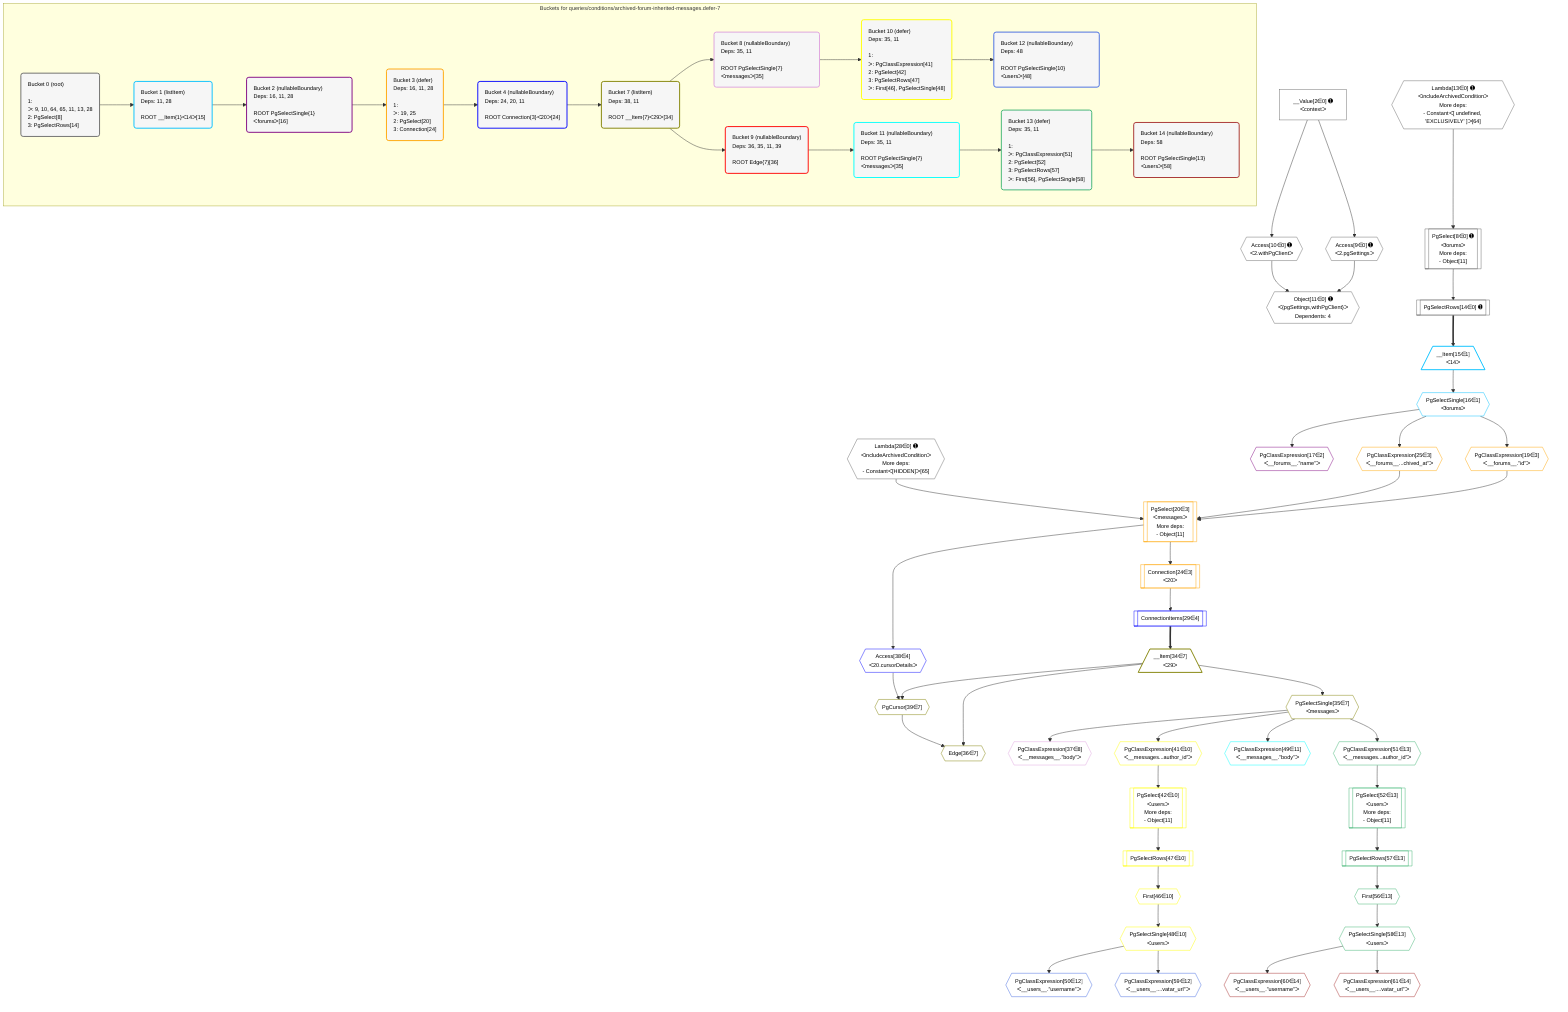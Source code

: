 %%{init: {'themeVariables': { 'fontSize': '12px'}}}%%
graph TD
    classDef path fill:#eee,stroke:#000,color:#000
    classDef plan fill:#fff,stroke-width:1px,color:#000
    classDef itemplan fill:#fff,stroke-width:2px,color:#000
    classDef unbatchedplan fill:#dff,stroke-width:1px,color:#000
    classDef sideeffectplan fill:#fcc,stroke-width:2px,color:#000
    classDef bucket fill:#f6f6f6,color:#000,stroke-width:2px,text-align:left

    subgraph "Buckets for queries/conditions/archived-forum-inherited-messages.defer-7"
    Bucket0("Bucket 0 (root)<br /><br />1: <br />ᐳ: 9, 10, 64, 65, 11, 13, 28<br />2: PgSelect[8]<br />3: PgSelectRows[14]"):::bucket
    Bucket1("Bucket 1 (listItem)<br />Deps: 11, 28<br /><br />ROOT __Item{1}ᐸ14ᐳ[15]"):::bucket
    Bucket2("Bucket 2 (nullableBoundary)<br />Deps: 16, 11, 28<br /><br />ROOT PgSelectSingle{1}ᐸforumsᐳ[16]"):::bucket
    Bucket3("Bucket 3 (defer)<br />Deps: 16, 11, 28<br /><br />1: <br />ᐳ: 19, 25<br />2: PgSelect[20]<br />3: Connection[24]"):::bucket
    Bucket4("Bucket 4 (nullableBoundary)<br />Deps: 24, 20, 11<br /><br />ROOT Connection{3}ᐸ20ᐳ[24]"):::bucket
    Bucket7("Bucket 7 (listItem)<br />Deps: 38, 11<br /><br />ROOT __Item{7}ᐸ29ᐳ[34]"):::bucket
    Bucket8("Bucket 8 (nullableBoundary)<br />Deps: 35, 11<br /><br />ROOT PgSelectSingle{7}ᐸmessagesᐳ[35]"):::bucket
    Bucket9("Bucket 9 (nullableBoundary)<br />Deps: 36, 35, 11, 39<br /><br />ROOT Edge{7}[36]"):::bucket
    Bucket10("Bucket 10 (defer)<br />Deps: 35, 11<br /><br />1: <br />ᐳ: PgClassExpression[41]<br />2: PgSelect[42]<br />3: PgSelectRows[47]<br />ᐳ: First[46], PgSelectSingle[48]"):::bucket
    Bucket11("Bucket 11 (nullableBoundary)<br />Deps: 35, 11<br /><br />ROOT PgSelectSingle{7}ᐸmessagesᐳ[35]"):::bucket
    Bucket12("Bucket 12 (nullableBoundary)<br />Deps: 48<br /><br />ROOT PgSelectSingle{10}ᐸusersᐳ[48]"):::bucket
    Bucket13("Bucket 13 (defer)<br />Deps: 35, 11<br /><br />1: <br />ᐳ: PgClassExpression[51]<br />2: PgSelect[52]<br />3: PgSelectRows[57]<br />ᐳ: First[56], PgSelectSingle[58]"):::bucket
    Bucket14("Bucket 14 (nullableBoundary)<br />Deps: 58<br /><br />ROOT PgSelectSingle{13}ᐸusersᐳ[58]"):::bucket
    end
    Bucket0 --> Bucket1
    Bucket1 --> Bucket2
    Bucket2 --> Bucket3
    Bucket3 --> Bucket4
    Bucket4 --> Bucket7
    Bucket7 --> Bucket8 & Bucket9
    Bucket8 --> Bucket10
    Bucket9 --> Bucket11
    Bucket10 --> Bucket12
    Bucket11 --> Bucket13
    Bucket13 --> Bucket14

    %% plan dependencies
    PgSelect8[["PgSelect[8∈0] ➊<br />ᐸforumsᐳ<br />More deps:<br />- Object[11]"]]:::plan
    Lambda13{{"Lambda[13∈0] ➊<br />ᐸincludeArchivedConditionᐳ<br />More deps:<br />- Constantᐸ[ undefined, 'EXCLUSIVELY' ]ᐳ[64]"}}:::plan
    Lambda13 --> PgSelect8
    Object11{{"Object[11∈0] ➊<br />ᐸ{pgSettings,withPgClient}ᐳ<br />Dependents: 4"}}:::plan
    Access9{{"Access[9∈0] ➊<br />ᐸ2.pgSettingsᐳ"}}:::plan
    Access10{{"Access[10∈0] ➊<br />ᐸ2.withPgClientᐳ"}}:::plan
    Access9 & Access10 --> Object11
    __Value2["__Value[2∈0] ➊<br />ᐸcontextᐳ"]:::plan
    __Value2 --> Access9
    __Value2 --> Access10
    PgSelectRows14[["PgSelectRows[14∈0] ➊"]]:::plan
    PgSelect8 --> PgSelectRows14
    Lambda28{{"Lambda[28∈0] ➊<br />ᐸincludeArchivedConditionᐳ<br />More deps:<br />- Constantᐸ[HIDDEN]ᐳ[65]"}}:::plan
    __Item15[/"__Item[15∈1]<br />ᐸ14ᐳ"\]:::itemplan
    PgSelectRows14 ==> __Item15
    PgSelectSingle16{{"PgSelectSingle[16∈1]<br />ᐸforumsᐳ"}}:::plan
    __Item15 --> PgSelectSingle16
    PgClassExpression17{{"PgClassExpression[17∈2]<br />ᐸ__forums__.”name”ᐳ"}}:::plan
    PgSelectSingle16 --> PgClassExpression17
    PgSelect20[["PgSelect[20∈3]<br />ᐸmessagesᐳ<br />More deps:<br />- Object[11]"]]:::plan
    PgClassExpression19{{"PgClassExpression[19∈3]<br />ᐸ__forums__.”id”ᐳ"}}:::plan
    PgClassExpression25{{"PgClassExpression[25∈3]<br />ᐸ__forums__...chived_at”ᐳ"}}:::plan
    PgClassExpression19 & PgClassExpression25 & Lambda28 --> PgSelect20
    PgSelectSingle16 --> PgClassExpression19
    Connection24[["Connection[24∈3]<br />ᐸ20ᐳ"]]:::plan
    PgSelect20 --> Connection24
    PgSelectSingle16 --> PgClassExpression25
    ConnectionItems29[["ConnectionItems[29∈4]"]]:::plan
    Connection24 --> ConnectionItems29
    Access38{{"Access[38∈4]<br />ᐸ20.cursorDetailsᐳ"}}:::plan
    PgSelect20 --> Access38
    Edge36{{"Edge[36∈7]"}}:::plan
    __Item34[/"__Item[34∈7]<br />ᐸ29ᐳ"\]:::itemplan
    PgCursor39{{"PgCursor[39∈7]"}}:::plan
    __Item34 & PgCursor39 --> Edge36
    __Item34 & Access38 --> PgCursor39
    ConnectionItems29 ==> __Item34
    PgSelectSingle35{{"PgSelectSingle[35∈7]<br />ᐸmessagesᐳ"}}:::plan
    __Item34 --> PgSelectSingle35
    PgClassExpression37{{"PgClassExpression[37∈8]<br />ᐸ__messages__.”body”ᐳ"}}:::plan
    PgSelectSingle35 --> PgClassExpression37
    PgSelect42[["PgSelect[42∈10]<br />ᐸusersᐳ<br />More deps:<br />- Object[11]"]]:::plan
    PgClassExpression41{{"PgClassExpression[41∈10]<br />ᐸ__messages...author_id”ᐳ"}}:::plan
    PgClassExpression41 --> PgSelect42
    PgSelectSingle35 --> PgClassExpression41
    First46{{"First[46∈10]"}}:::plan
    PgSelectRows47[["PgSelectRows[47∈10]"]]:::plan
    PgSelectRows47 --> First46
    PgSelect42 --> PgSelectRows47
    PgSelectSingle48{{"PgSelectSingle[48∈10]<br />ᐸusersᐳ"}}:::plan
    First46 --> PgSelectSingle48
    PgClassExpression49{{"PgClassExpression[49∈11]<br />ᐸ__messages__.”body”ᐳ"}}:::plan
    PgSelectSingle35 --> PgClassExpression49
    PgClassExpression50{{"PgClassExpression[50∈12]<br />ᐸ__users__.”username”ᐳ"}}:::plan
    PgSelectSingle48 --> PgClassExpression50
    PgClassExpression59{{"PgClassExpression[59∈12]<br />ᐸ__users__....vatar_url”ᐳ"}}:::plan
    PgSelectSingle48 --> PgClassExpression59
    PgSelect52[["PgSelect[52∈13]<br />ᐸusersᐳ<br />More deps:<br />- Object[11]"]]:::plan
    PgClassExpression51{{"PgClassExpression[51∈13]<br />ᐸ__messages...author_id”ᐳ"}}:::plan
    PgClassExpression51 --> PgSelect52
    PgSelectSingle35 --> PgClassExpression51
    First56{{"First[56∈13]"}}:::plan
    PgSelectRows57[["PgSelectRows[57∈13]"]]:::plan
    PgSelectRows57 --> First56
    PgSelect52 --> PgSelectRows57
    PgSelectSingle58{{"PgSelectSingle[58∈13]<br />ᐸusersᐳ"}}:::plan
    First56 --> PgSelectSingle58
    PgClassExpression60{{"PgClassExpression[60∈14]<br />ᐸ__users__.”username”ᐳ"}}:::plan
    PgSelectSingle58 --> PgClassExpression60
    PgClassExpression61{{"PgClassExpression[61∈14]<br />ᐸ__users__....vatar_url”ᐳ"}}:::plan
    PgSelectSingle58 --> PgClassExpression61

    %% define steps
    classDef bucket0 stroke:#696969
    class Bucket0,__Value2,PgSelect8,Access9,Access10,Object11,Lambda13,PgSelectRows14,Lambda28 bucket0
    classDef bucket1 stroke:#00bfff
    class Bucket1,__Item15,PgSelectSingle16 bucket1
    classDef bucket2 stroke:#7f007f
    class Bucket2,PgClassExpression17 bucket2
    classDef bucket3 stroke:#ffa500
    class Bucket3,PgClassExpression19,PgSelect20,Connection24,PgClassExpression25 bucket3
    classDef bucket4 stroke:#0000ff
    class Bucket4,ConnectionItems29,Access38 bucket4
    classDef bucket7 stroke:#808000
    class Bucket7,__Item34,PgSelectSingle35,Edge36,PgCursor39 bucket7
    classDef bucket8 stroke:#dda0dd
    class Bucket8,PgClassExpression37 bucket8
    classDef bucket9 stroke:#ff0000
    class Bucket9 bucket9
    classDef bucket10 stroke:#ffff00
    class Bucket10,PgClassExpression41,PgSelect42,First46,PgSelectRows47,PgSelectSingle48 bucket10
    classDef bucket11 stroke:#00ffff
    class Bucket11,PgClassExpression49 bucket11
    classDef bucket12 stroke:#4169e1
    class Bucket12,PgClassExpression50,PgClassExpression59 bucket12
    classDef bucket13 stroke:#3cb371
    class Bucket13,PgClassExpression51,PgSelect52,First56,PgSelectRows57,PgSelectSingle58 bucket13
    classDef bucket14 stroke:#a52a2a
    class Bucket14,PgClassExpression60,PgClassExpression61 bucket14